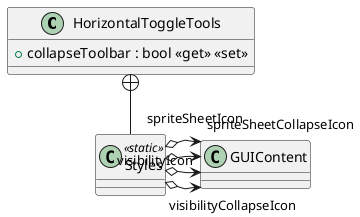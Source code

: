 @startuml
class HorizontalToggleTools {
    + collapseToolbar : bool <<get>> <<set>>
}
class Styles <<static>> {
}
HorizontalToggleTools +-- Styles
Styles o-> "visibilityCollapseIcon" GUIContent
Styles o-> "visibilityIcon" GUIContent
Styles o-> "spriteSheetIcon" GUIContent
Styles o-> "spriteSheetCollapseIcon" GUIContent
@enduml
